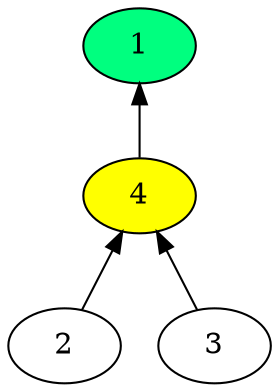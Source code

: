 digraph time_source_tree {
  rankdir="BT";
  "2" -> "4";
  "3" -> "4";
  "4" -> "1";
  "1" [fillcolor="yellow" style="filled"];
  "4" [fillcolor="yellow" style="filled"];
  "1" [rank="source" fillcolor="#00FF7F" style="filled"];
}
